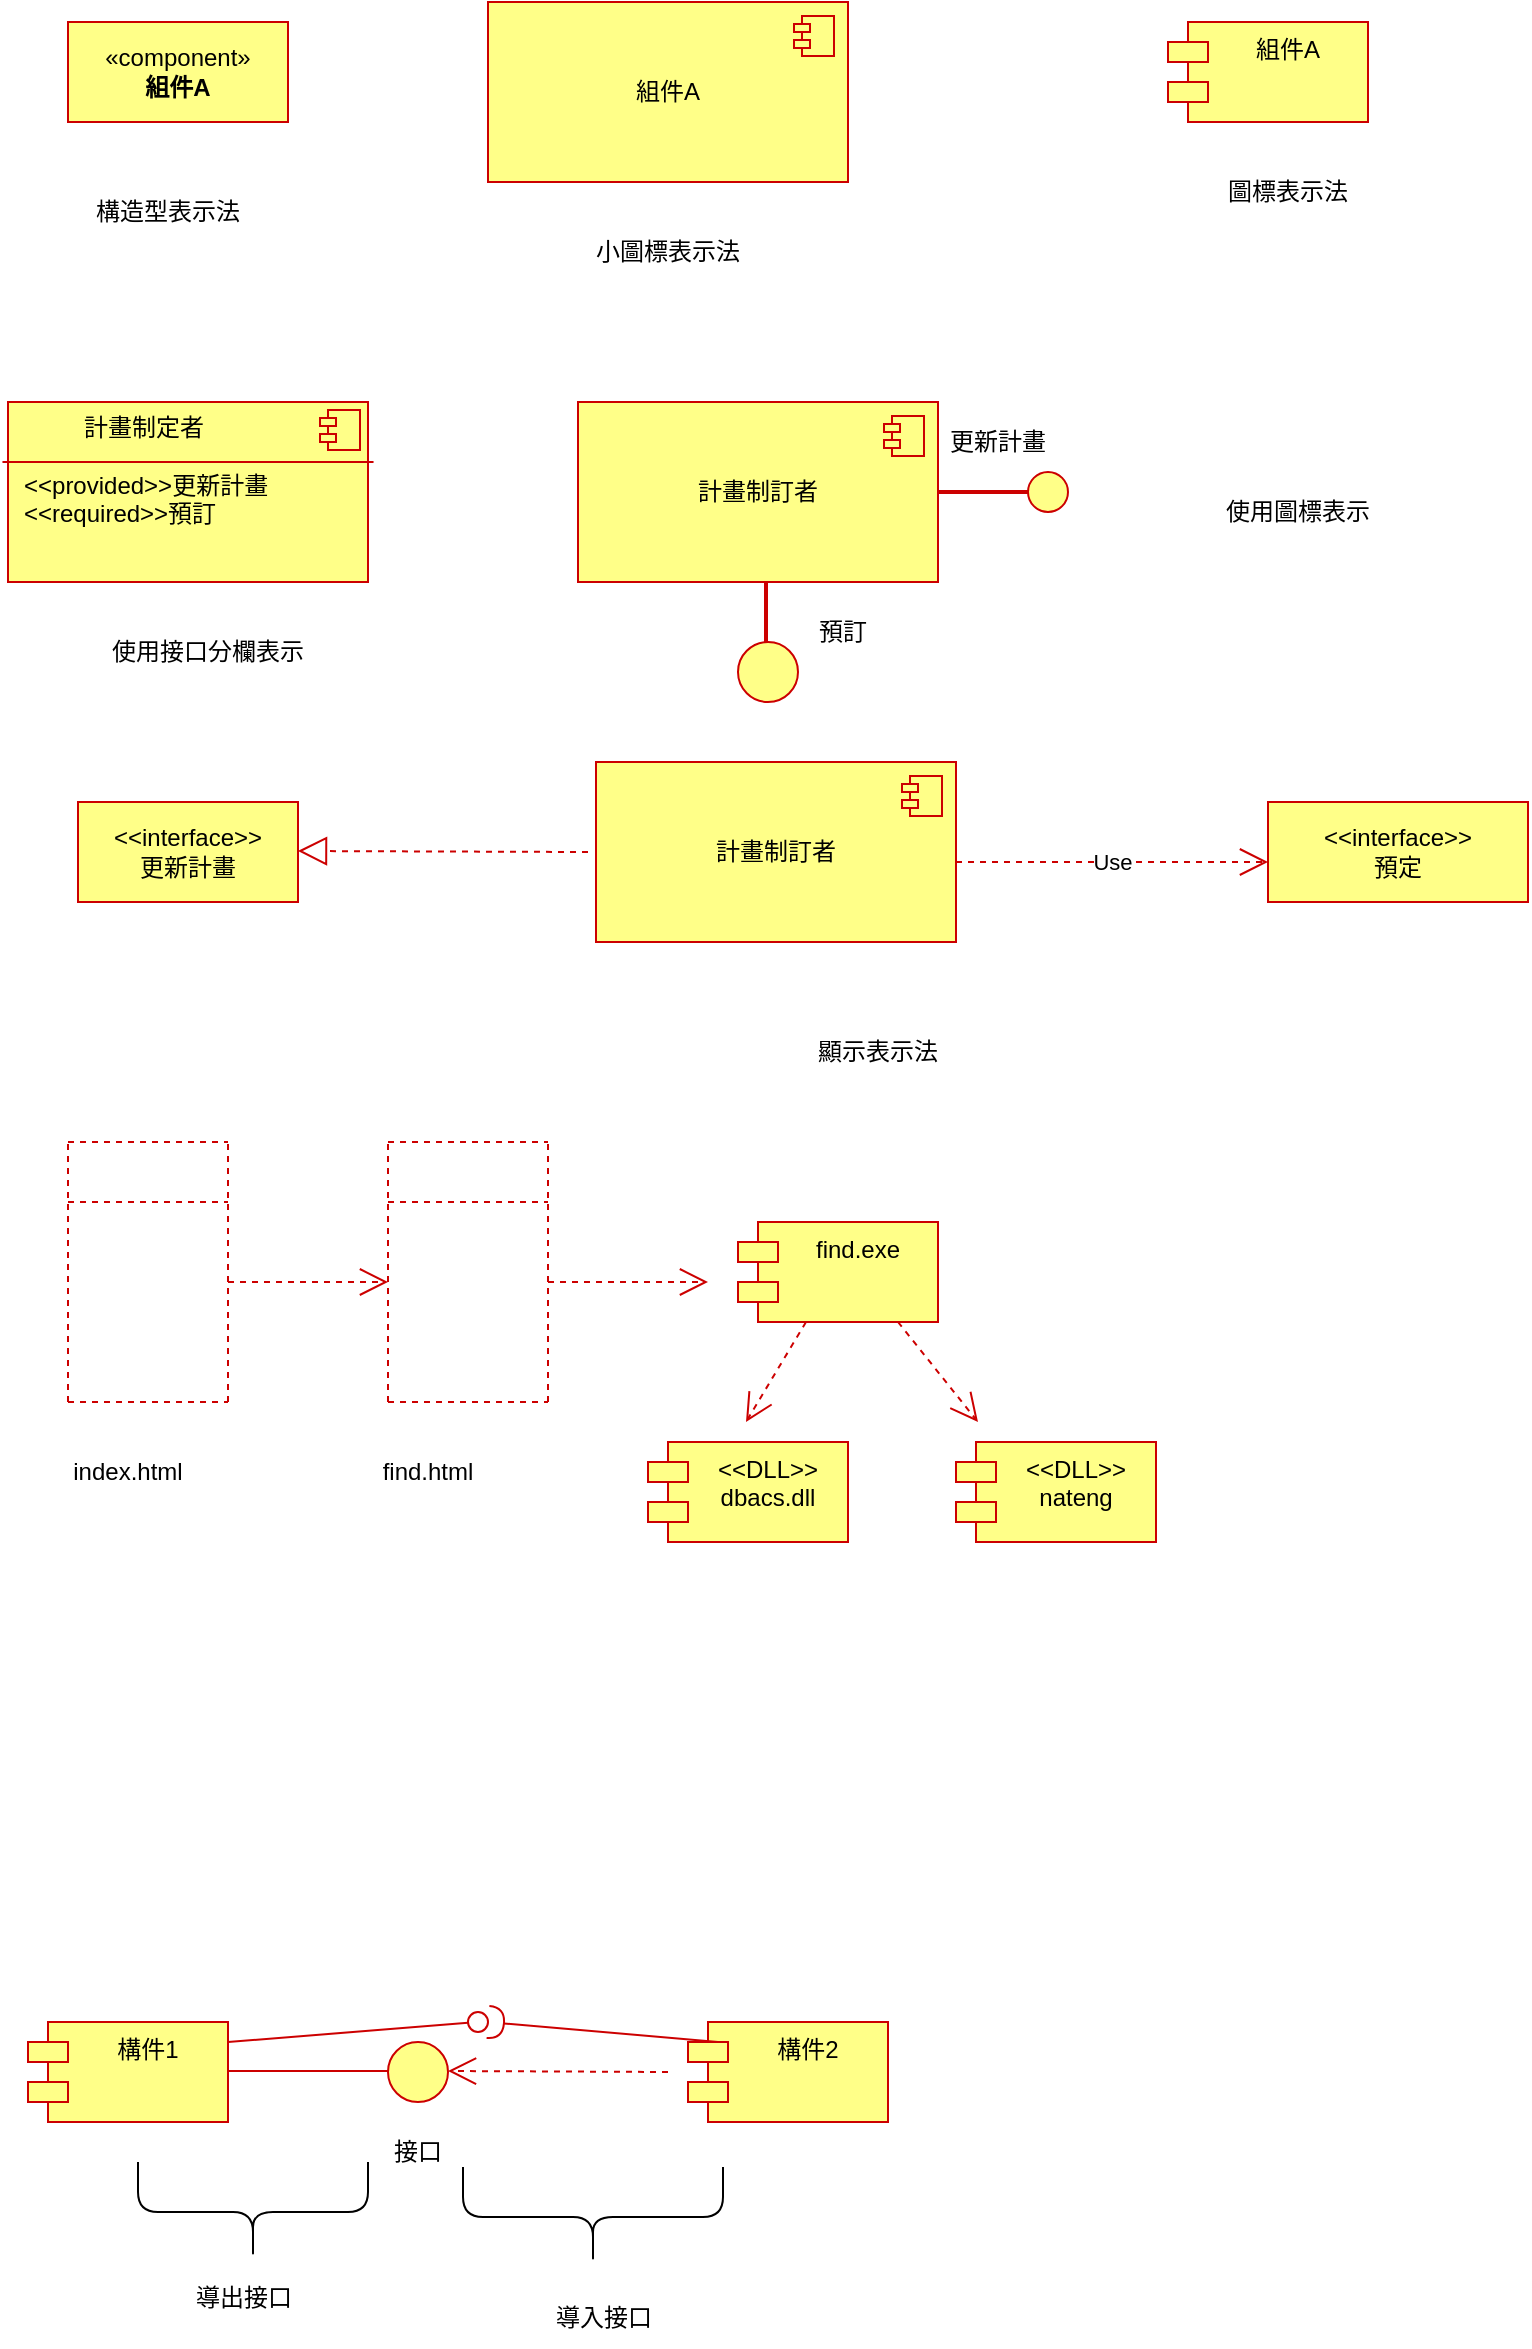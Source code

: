 <mxfile version="22.0.8" type="google">
  <diagram name="第 1 页" id="VZVAk1Lltt6fRRlPZfPC">
    <mxGraphModel grid="1" page="1" gridSize="10" guides="1" tooltips="1" connect="1" arrows="1" fold="1" pageScale="1" pageWidth="827" pageHeight="1169" math="0" shadow="0">
      <root>
        <mxCell id="0" />
        <mxCell id="1" parent="0" />
        <mxCell id="RNv-DdaXoX-mdjMm_Lzp-1" value="組件A" style="html=1;dropTarget=0;whiteSpace=wrap;fillColor=#ffff88;strokeColor=#CC0000;" vertex="1" parent="1">
          <mxGeometry x="270" y="10" width="180" height="90" as="geometry" />
        </mxCell>
        <mxCell id="RNv-DdaXoX-mdjMm_Lzp-2" value="" style="shape=module;jettyWidth=8;jettyHeight=4;fillColor=#ffff88;strokeColor=#CC0000;" vertex="1" parent="RNv-DdaXoX-mdjMm_Lzp-1">
          <mxGeometry x="1" width="20" height="20" relative="1" as="geometry">
            <mxPoint x="-27" y="7" as="offset" />
          </mxGeometry>
        </mxCell>
        <mxCell id="RNv-DdaXoX-mdjMm_Lzp-9" value="圖標表示法" style="text;html=1;strokeColor=none;fillColor=none;align=center;verticalAlign=middle;whiteSpace=wrap;rounded=0;" vertex="1" parent="1">
          <mxGeometry x="630" y="90" width="80" height="30" as="geometry" />
        </mxCell>
        <mxCell id="RNv-DdaXoX-mdjMm_Lzp-10" value="小圖標表示法" style="text;html=1;strokeColor=none;fillColor=none;align=center;verticalAlign=middle;whiteSpace=wrap;rounded=0;" vertex="1" parent="1">
          <mxGeometry x="315" y="120" width="90" height="30" as="geometry" />
        </mxCell>
        <mxCell id="RNv-DdaXoX-mdjMm_Lzp-12" value="«component»&lt;br&gt;&lt;b&gt;組件A&lt;/b&gt;" style="html=1;whiteSpace=wrap;fillColor=#ffff88;strokeColor=#CC0000;" vertex="1" parent="1">
          <mxGeometry x="60" y="20" width="110" height="50" as="geometry" />
        </mxCell>
        <mxCell id="RNv-DdaXoX-mdjMm_Lzp-16" value="組件A" style="shape=module;align=left;spacingLeft=20;align=center;verticalAlign=top;whiteSpace=wrap;html=1;fillColor=#ffff88;strokeColor=#CC0000;" vertex="1" parent="1">
          <mxGeometry x="610" y="20" width="100" height="50" as="geometry" />
        </mxCell>
        <mxCell id="RNv-DdaXoX-mdjMm_Lzp-20" value="計畫制訂者" style="html=1;dropTarget=0;whiteSpace=wrap;fillColor=#ffff88;strokeColor=#CC0000;" vertex="1" parent="1">
          <mxGeometry x="315" y="210" width="180" height="90" as="geometry" />
        </mxCell>
        <mxCell id="RNv-DdaXoX-mdjMm_Lzp-21" value="" style="shape=module;jettyWidth=8;jettyHeight=4;fillColor=#ffff88;strokeColor=#CC0000;" vertex="1" parent="RNv-DdaXoX-mdjMm_Lzp-20">
          <mxGeometry x="1" width="20" height="20" relative="1" as="geometry">
            <mxPoint x="-27" y="7" as="offset" />
          </mxGeometry>
        </mxCell>
        <mxCell id="RNv-DdaXoX-mdjMm_Lzp-22" value="" style="ellipse;whiteSpace=wrap;html=1;aspect=fixed;fillColor=#ffff88;strokeColor=#CC0000;" vertex="1" parent="1">
          <mxGeometry x="540" y="245" width="20" height="20" as="geometry" />
        </mxCell>
        <mxCell id="RNv-DdaXoX-mdjMm_Lzp-23" value="" style="line;strokeWidth=2;html=1;strokeColor=#CC0000;" vertex="1" parent="1">
          <mxGeometry x="495" y="250" width="45" height="10" as="geometry" />
        </mxCell>
        <mxCell id="RNv-DdaXoX-mdjMm_Lzp-26" value="&lt;p style=&quot;margin:0px;margin-top:6px;text-align:center;&quot;&gt;&lt;/p&gt;&lt;p style=&quot;margin:0px;margin-left:8px;&quot;&gt;&amp;nbsp; &amp;nbsp; &amp;nbsp; &amp;nbsp; &amp;nbsp;計畫制定者&lt;/p&gt;&lt;p style=&quot;margin:0px;margin-left:8px;&quot;&gt;&lt;br&gt;&lt;/p&gt;&lt;p style=&quot;margin:0px;margin-left:8px;&quot;&gt;&amp;lt;&amp;lt;provided&amp;gt;&amp;gt;更新計畫&lt;/p&gt;&lt;p style=&quot;margin:0px;margin-left:8px;&quot;&gt;&amp;lt;&amp;lt;required&amp;gt;&amp;gt;預訂&lt;/p&gt;&lt;p style=&quot;margin:0px;margin-left:8px;&quot;&gt;&lt;br&gt;&lt;/p&gt;" style="align=left;overflow=fill;html=1;dropTarget=0;whiteSpace=wrap;fillColor=#ffff88;strokeColor=#CC0000;" vertex="1" parent="1">
          <mxGeometry x="30" y="210" width="180" height="90" as="geometry" />
        </mxCell>
        <mxCell id="RNv-DdaXoX-mdjMm_Lzp-27" value="" style="shape=component;jettyWidth=8;jettyHeight=4;fillColor=#ffff88;strokeColor=#CC0000;" vertex="1" parent="RNv-DdaXoX-mdjMm_Lzp-26">
          <mxGeometry x="1" width="20" height="20" relative="1" as="geometry">
            <mxPoint x="-24" y="4" as="offset" />
          </mxGeometry>
        </mxCell>
        <mxCell id="RNv-DdaXoX-mdjMm_Lzp-30" value="" style="endArrow=none;html=1;rounded=0;strokeColor=#CC0000;" edge="1" parent="1">
          <mxGeometry relative="1" as="geometry">
            <mxPoint x="27.23" y="240" as="sourcePoint" />
            <mxPoint x="212.77" y="240" as="targetPoint" />
            <Array as="points">
              <mxPoint x="57.23" y="240" />
            </Array>
          </mxGeometry>
        </mxCell>
        <mxCell id="RNv-DdaXoX-mdjMm_Lzp-35" value="" style="ellipse;whiteSpace=wrap;html=1;aspect=fixed;fillColor=#ffff88;strokeColor=#CC0000;" vertex="1" parent="1">
          <mxGeometry x="395" y="330" width="30" height="30" as="geometry" />
        </mxCell>
        <mxCell id="RNv-DdaXoX-mdjMm_Lzp-42" value="" style="ellipse;whiteSpace=wrap;html=1;align=center;aspect=fixed;fillColor=none;strokeColor=none;resizable=0;perimeter=centerPerimeter;rotatable=0;allowArrows=0;points=[];outlineConnect=1;" vertex="1" parent="1">
          <mxGeometry x="405" y="200" width="10" height="10" as="geometry" />
        </mxCell>
        <mxCell id="RNv-DdaXoX-mdjMm_Lzp-51" value="" style="line;strokeWidth=2;direction=south;html=1;strokeColor=#CC0000;" vertex="1" parent="1">
          <mxGeometry x="404" y="300" width="10" height="30" as="geometry" />
        </mxCell>
        <mxCell id="RNv-DdaXoX-mdjMm_Lzp-53" value="更新計畫" style="text;html=1;strokeColor=none;fillColor=none;align=center;verticalAlign=middle;whiteSpace=wrap;rounded=0;" vertex="1" parent="1">
          <mxGeometry x="495" y="215" width="60" height="30" as="geometry" />
        </mxCell>
        <mxCell id="RNv-DdaXoX-mdjMm_Lzp-54" value="預訂" style="text;html=1;strokeColor=none;fillColor=none;align=center;verticalAlign=middle;whiteSpace=wrap;rounded=0;" vertex="1" parent="1">
          <mxGeometry x="420" y="310" width="55" height="30" as="geometry" />
        </mxCell>
        <mxCell id="RNv-DdaXoX-mdjMm_Lzp-56" value="計畫制訂者" style="html=1;dropTarget=0;whiteSpace=wrap;fillColor=#ffff88;strokeColor=#CC0000;" vertex="1" parent="1">
          <mxGeometry x="324" y="390" width="180" height="90" as="geometry" />
        </mxCell>
        <mxCell id="RNv-DdaXoX-mdjMm_Lzp-57" value="" style="shape=module;jettyWidth=8;jettyHeight=4;fillColor=#ffff88;strokeColor=#CC0000;" vertex="1" parent="RNv-DdaXoX-mdjMm_Lzp-56">
          <mxGeometry x="1" width="20" height="20" relative="1" as="geometry">
            <mxPoint x="-27" y="7" as="offset" />
          </mxGeometry>
        </mxCell>
        <mxCell id="RNv-DdaXoX-mdjMm_Lzp-58" value="&amp;lt;&amp;lt;interface&amp;gt;&amp;gt;&lt;br&gt;更新計畫" style="html=1;whiteSpace=wrap;fillColor=#ffff88;strokeColor=#CC0000;" vertex="1" parent="1">
          <mxGeometry x="65" y="410" width="110" height="50" as="geometry" />
        </mxCell>
        <mxCell id="RNv-DdaXoX-mdjMm_Lzp-59" value="&amp;lt;&amp;lt;interface&amp;gt;&amp;gt;&lt;br&gt;預定" style="html=1;whiteSpace=wrap;fillColor=#ffff88;strokeColor=#CC0000;" vertex="1" parent="1">
          <mxGeometry x="660" y="410" width="130" height="50" as="geometry" />
        </mxCell>
        <mxCell id="RNv-DdaXoX-mdjMm_Lzp-60" value="" style="endArrow=block;dashed=1;endFill=0;endSize=12;html=1;rounded=0;strokeColor=#CC0000;" edge="1" parent="1">
          <mxGeometry width="160" relative="1" as="geometry">
            <mxPoint x="320" y="435" as="sourcePoint" />
            <mxPoint x="175" y="434.5" as="targetPoint" />
          </mxGeometry>
        </mxCell>
        <mxCell id="RNv-DdaXoX-mdjMm_Lzp-62" value="Use" style="endArrow=open;endSize=12;dashed=1;html=1;rounded=0;strokeColor=#CC0000;" edge="1" parent="1">
          <mxGeometry width="160" relative="1" as="geometry">
            <mxPoint x="504" y="440" as="sourcePoint" />
            <mxPoint x="660" y="440" as="targetPoint" />
          </mxGeometry>
        </mxCell>
        <mxCell id="RNv-DdaXoX-mdjMm_Lzp-63" value="使用接口分欄表示" style="text;html=1;strokeColor=none;fillColor=none;align=center;verticalAlign=middle;whiteSpace=wrap;rounded=0;" vertex="1" parent="1">
          <mxGeometry x="80" y="320" width="100" height="30" as="geometry" />
        </mxCell>
        <mxCell id="RNv-DdaXoX-mdjMm_Lzp-64" value="構造型表示法" style="text;html=1;strokeColor=none;fillColor=none;align=center;verticalAlign=middle;whiteSpace=wrap;rounded=0;" vertex="1" parent="1">
          <mxGeometry x="65" y="100" width="90" height="30" as="geometry" />
        </mxCell>
        <mxCell id="RNv-DdaXoX-mdjMm_Lzp-65" value="使用圖標表示" style="text;html=1;strokeColor=none;fillColor=none;align=center;verticalAlign=middle;whiteSpace=wrap;rounded=0;" vertex="1" parent="1">
          <mxGeometry x="630" y="250" width="90" height="30" as="geometry" />
        </mxCell>
        <mxCell id="RNv-DdaXoX-mdjMm_Lzp-66" value="顯示表示法" style="text;html=1;strokeColor=none;fillColor=none;align=center;verticalAlign=middle;whiteSpace=wrap;rounded=0;" vertex="1" parent="1">
          <mxGeometry x="425" y="520" width="80" height="30" as="geometry" />
        </mxCell>
        <mxCell id="RNv-DdaXoX-mdjMm_Lzp-69" value="" style="endArrow=none;dashed=1;html=1;rounded=0;strokeColor=#CC0000;" edge="1" parent="1">
          <mxGeometry width="50" height="50" relative="1" as="geometry">
            <mxPoint x="60" y="580" as="sourcePoint" />
            <mxPoint x="140" y="580" as="targetPoint" />
          </mxGeometry>
        </mxCell>
        <mxCell id="RNv-DdaXoX-mdjMm_Lzp-71" value="" style="endArrow=none;dashed=1;html=1;rounded=0;strokeColor=#CC0000;" edge="1" parent="1">
          <mxGeometry width="50" height="50" relative="1" as="geometry">
            <mxPoint x="60" y="710" as="sourcePoint" />
            <mxPoint x="60" y="580" as="targetPoint" />
          </mxGeometry>
        </mxCell>
        <mxCell id="RNv-DdaXoX-mdjMm_Lzp-72" value="" style="endArrow=none;dashed=1;html=1;rounded=0;strokeColor=#CC0000;" edge="1" parent="1">
          <mxGeometry width="50" height="50" relative="1" as="geometry">
            <mxPoint x="140" y="710" as="sourcePoint" />
            <mxPoint x="140" y="580" as="targetPoint" />
          </mxGeometry>
        </mxCell>
        <mxCell id="RNv-DdaXoX-mdjMm_Lzp-73" value="" style="endArrow=none;dashed=1;html=1;rounded=0;strokeColor=#CC0000;" edge="1" parent="1">
          <mxGeometry width="50" height="50" relative="1" as="geometry">
            <mxPoint x="60" y="710" as="sourcePoint" />
            <mxPoint x="140" y="710" as="targetPoint" />
          </mxGeometry>
        </mxCell>
        <mxCell id="RNv-DdaXoX-mdjMm_Lzp-74" value="" style="endArrow=none;dashed=1;html=1;rounded=0;strokeColor=#CC0000;" edge="1" parent="1">
          <mxGeometry width="50" height="50" relative="1" as="geometry">
            <mxPoint x="60" y="610" as="sourcePoint" />
            <mxPoint x="140" y="610" as="targetPoint" />
          </mxGeometry>
        </mxCell>
        <mxCell id="RNv-DdaXoX-mdjMm_Lzp-75" value="" style="endArrow=none;dashed=1;html=1;rounded=0;strokeColor=#CC0000;" edge="1" parent="1">
          <mxGeometry width="50" height="50" relative="1" as="geometry">
            <mxPoint x="220" y="580" as="sourcePoint" />
            <mxPoint x="300" y="580" as="targetPoint" />
          </mxGeometry>
        </mxCell>
        <mxCell id="RNv-DdaXoX-mdjMm_Lzp-76" value="" style="endArrow=none;dashed=1;html=1;rounded=0;strokeColor=#CC0000;" edge="1" parent="1">
          <mxGeometry width="50" height="50" relative="1" as="geometry">
            <mxPoint x="220" y="710" as="sourcePoint" />
            <mxPoint x="220" y="580" as="targetPoint" />
          </mxGeometry>
        </mxCell>
        <mxCell id="RNv-DdaXoX-mdjMm_Lzp-77" value="" style="endArrow=none;dashed=1;html=1;rounded=0;strokeColor=#CC0000;" edge="1" parent="1">
          <mxGeometry width="50" height="50" relative="1" as="geometry">
            <mxPoint x="300" y="710" as="sourcePoint" />
            <mxPoint x="300" y="580" as="targetPoint" />
          </mxGeometry>
        </mxCell>
        <mxCell id="RNv-DdaXoX-mdjMm_Lzp-78" value="" style="endArrow=none;dashed=1;html=1;rounded=0;strokeColor=#CC0000;" edge="1" parent="1">
          <mxGeometry width="50" height="50" relative="1" as="geometry">
            <mxPoint x="220" y="710" as="sourcePoint" />
            <mxPoint x="300" y="710" as="targetPoint" />
          </mxGeometry>
        </mxCell>
        <mxCell id="RNv-DdaXoX-mdjMm_Lzp-79" value="" style="endArrow=none;dashed=1;html=1;rounded=0;strokeColor=#CC0000;" edge="1" parent="1">
          <mxGeometry width="50" height="50" relative="1" as="geometry">
            <mxPoint x="220" y="610" as="sourcePoint" />
            <mxPoint x="300" y="610" as="targetPoint" />
          </mxGeometry>
        </mxCell>
        <mxCell id="RNv-DdaXoX-mdjMm_Lzp-80" value="find.exe" style="shape=module;align=left;spacingLeft=20;align=center;verticalAlign=top;whiteSpace=wrap;html=1;fillColor=#ffff88;strokeColor=#CC0000;" vertex="1" parent="1">
          <mxGeometry x="395" y="620" width="100" height="50" as="geometry" />
        </mxCell>
        <mxCell id="RNv-DdaXoX-mdjMm_Lzp-81" value="&amp;lt;&amp;lt;DLL&amp;gt;&amp;gt;&lt;br&gt;dbacs.dll" style="shape=module;align=left;spacingLeft=20;align=center;verticalAlign=top;whiteSpace=wrap;html=1;fillColor=#ffff88;strokeColor=#CC0000;" vertex="1" parent="1">
          <mxGeometry x="350" y="730" width="100" height="50" as="geometry" />
        </mxCell>
        <mxCell id="RNv-DdaXoX-mdjMm_Lzp-82" value="&amp;lt;&amp;lt;DLL&amp;gt;&amp;gt;&lt;br&gt;nateng" style="shape=module;align=left;spacingLeft=20;align=center;verticalAlign=top;whiteSpace=wrap;html=1;fillColor=#ffff88;strokeColor=#CC0000;" vertex="1" parent="1">
          <mxGeometry x="504" y="730" width="100" height="50" as="geometry" />
        </mxCell>
        <mxCell id="RNv-DdaXoX-mdjMm_Lzp-83" value="" style="endArrow=open;endSize=12;dashed=1;html=1;rounded=0;strokeColor=#CC0000;" edge="1" parent="1">
          <mxGeometry width="160" relative="1" as="geometry">
            <mxPoint x="140" y="650" as="sourcePoint" />
            <mxPoint x="220" y="650" as="targetPoint" />
          </mxGeometry>
        </mxCell>
        <mxCell id="RNv-DdaXoX-mdjMm_Lzp-85" value="" style="endArrow=open;endSize=12;dashed=1;html=1;rounded=0;strokeColor=#CC0000;" edge="1" parent="1">
          <mxGeometry width="160" relative="1" as="geometry">
            <mxPoint x="300" y="650" as="sourcePoint" />
            <mxPoint x="380" y="650" as="targetPoint" />
          </mxGeometry>
        </mxCell>
        <mxCell id="RNv-DdaXoX-mdjMm_Lzp-86" value="" style="endArrow=open;endSize=12;dashed=1;html=1;rounded=0;strokeColor=#CC0000;" edge="1" parent="1">
          <mxGeometry width="160" relative="1" as="geometry">
            <mxPoint x="429" y="670" as="sourcePoint" />
            <mxPoint x="399" y="720" as="targetPoint" />
            <Array as="points">
              <mxPoint x="429" y="670" />
            </Array>
          </mxGeometry>
        </mxCell>
        <mxCell id="RNv-DdaXoX-mdjMm_Lzp-87" value="" style="endArrow=open;endSize=12;dashed=1;html=1;rounded=0;strokeColor=#CC0000;" edge="1" parent="1">
          <mxGeometry width="160" relative="1" as="geometry">
            <mxPoint x="475" y="670" as="sourcePoint" />
            <mxPoint x="515" y="720" as="targetPoint" />
            <Array as="points">
              <mxPoint x="475" y="670" />
            </Array>
          </mxGeometry>
        </mxCell>
        <mxCell id="RNv-DdaXoX-mdjMm_Lzp-88" value="index.html" style="text;html=1;strokeColor=none;fillColor=none;align=center;verticalAlign=middle;whiteSpace=wrap;rounded=0;" vertex="1" parent="1">
          <mxGeometry x="60" y="730" width="60" height="30" as="geometry" />
        </mxCell>
        <mxCell id="RNv-DdaXoX-mdjMm_Lzp-89" value="find.html" style="text;html=1;strokeColor=none;fillColor=none;align=center;verticalAlign=middle;whiteSpace=wrap;rounded=0;" vertex="1" parent="1">
          <mxGeometry x="210" y="730" width="60" height="30" as="geometry" />
        </mxCell>
        <mxCell id="RNv-DdaXoX-mdjMm_Lzp-90" value="構件1" style="shape=module;align=left;spacingLeft=20;align=center;verticalAlign=top;whiteSpace=wrap;html=1;fillColor=#ffff88;strokeColor=#CC0000;" vertex="1" parent="1">
          <mxGeometry x="40" y="1020" width="100" height="50" as="geometry" />
        </mxCell>
        <mxCell id="RNv-DdaXoX-mdjMm_Lzp-91" value="" style="endArrow=none;html=1;rounded=0;strokeColor=#CC0000;" edge="1" parent="1">
          <mxGeometry width="50" height="50" relative="1" as="geometry">
            <mxPoint x="140" y="1044.5" as="sourcePoint" />
            <mxPoint x="220" y="1044.5" as="targetPoint" />
            <Array as="points">
              <mxPoint x="170" y="1044.5" />
            </Array>
          </mxGeometry>
        </mxCell>
        <mxCell id="RNv-DdaXoX-mdjMm_Lzp-92" value="" style="ellipse;whiteSpace=wrap;html=1;aspect=fixed;fillColor=#ffff88;strokeColor=#CC0000;" vertex="1" parent="1">
          <mxGeometry x="220" y="1030" width="30" height="30" as="geometry" />
        </mxCell>
        <mxCell id="RNv-DdaXoX-mdjMm_Lzp-93" value="構件2" style="shape=module;align=left;spacingLeft=20;align=center;verticalAlign=top;whiteSpace=wrap;html=1;fillColor=#ffff88;strokeColor=#CC0000;" vertex="1" parent="1">
          <mxGeometry x="370" y="1020" width="100" height="50" as="geometry" />
        </mxCell>
        <mxCell id="RNv-DdaXoX-mdjMm_Lzp-94" value="" style="endArrow=open;endSize=12;dashed=1;html=1;rounded=0;strokeColor=#CC0000;" edge="1" parent="1">
          <mxGeometry width="160" relative="1" as="geometry">
            <mxPoint x="360" y="1045" as="sourcePoint" />
            <mxPoint x="250" y="1044.5" as="targetPoint" />
          </mxGeometry>
        </mxCell>
        <mxCell id="RNv-DdaXoX-mdjMm_Lzp-98" value="" style="rounded=0;orthogonalLoop=1;jettySize=auto;html=1;endArrow=oval;endFill=0;sketch=0;sourcePerimeterSpacing=0;targetPerimeterSpacing=0;endSize=10;" edge="1" parent="1" target="RNv-DdaXoX-mdjMm_Lzp-97">
          <mxGeometry relative="1" as="geometry">
            <mxPoint x="390" y="1105" as="sourcePoint" />
            <mxPoint x="420" y="1110" as="targetPoint" />
          </mxGeometry>
        </mxCell>
        <mxCell id="RNv-DdaXoX-mdjMm_Lzp-97" value="" style="ellipse;whiteSpace=wrap;html=1;align=center;aspect=fixed;fillColor=none;strokeColor=none;resizable=0;perimeter=centerPerimeter;rotatable=0;allowArrows=0;points=[];outlineConnect=1;" vertex="1" parent="1">
          <mxGeometry x="385" y="1100" width="10" height="10" as="geometry" />
        </mxCell>
        <mxCell id="RNv-DdaXoX-mdjMm_Lzp-99" value="" style="rounded=0;orthogonalLoop=1;jettySize=auto;html=1;endArrow=halfCircle;endFill=0;endSize=6;strokeWidth=1;sketch=0;exitX=0;exitY=0;exitDx=0;exitDy=15;exitPerimeter=0;strokeColor=#CC0000;" edge="1" parent="1">
          <mxGeometry relative="1" as="geometry">
            <mxPoint x="385" y="1030" as="sourcePoint" />
            <mxPoint x="270" y="1020" as="targetPoint" />
          </mxGeometry>
        </mxCell>
        <mxCell id="RNv-DdaXoX-mdjMm_Lzp-100" value="" style="rounded=0;orthogonalLoop=1;jettySize=auto;html=1;endArrow=oval;endFill=0;sketch=0;sourcePerimeterSpacing=0;targetPerimeterSpacing=0;endSize=10;exitX=1;exitY=0.25;exitDx=0;exitDy=0;entryX=0.2;entryY=0.1;entryDx=0;entryDy=0;entryPerimeter=0;strokeColor=#CC0000;" edge="1" parent="1" target="RNv-DdaXoX-mdjMm_Lzp-101">
          <mxGeometry relative="1" as="geometry">
            <mxPoint x="140" y="1030" as="sourcePoint" />
            <mxPoint x="250" y="1020" as="targetPoint" />
          </mxGeometry>
        </mxCell>
        <mxCell id="RNv-DdaXoX-mdjMm_Lzp-101" value="" style="ellipse;whiteSpace=wrap;html=1;align=center;aspect=fixed;fillColor=none;strokeColor=none;resizable=0;perimeter=centerPerimeter;rotatable=0;allowArrows=0;points=[];outlineConnect=1;" vertex="1" parent="1">
          <mxGeometry x="260" y="1015" width="10" height="10" as="geometry" />
        </mxCell>
        <mxCell id="RNv-DdaXoX-mdjMm_Lzp-102" value="" style="shape=curlyBracket;whiteSpace=wrap;html=1;rounded=1;labelPosition=left;verticalLabelPosition=middle;align=right;verticalAlign=middle;rotation=-90;" vertex="1" parent="1">
          <mxGeometry x="127.5" y="1057.5" width="50" height="115" as="geometry" />
        </mxCell>
        <mxCell id="RNv-DdaXoX-mdjMm_Lzp-103" value="" style="shape=curlyBracket;whiteSpace=wrap;html=1;rounded=1;labelPosition=left;verticalLabelPosition=middle;align=right;verticalAlign=middle;rotation=-90;" vertex="1" parent="1">
          <mxGeometry x="297.5" y="1052.5" width="50" height="130" as="geometry" />
        </mxCell>
        <mxCell id="RNv-DdaXoX-mdjMm_Lzp-104" value="接口" style="text;html=1;strokeColor=none;fillColor=none;align=center;verticalAlign=middle;whiteSpace=wrap;rounded=0;" vertex="1" parent="1">
          <mxGeometry x="205" y="1070" width="60" height="30" as="geometry" />
        </mxCell>
        <mxCell id="RNv-DdaXoX-mdjMm_Lzp-105" value="導出接口" style="text;html=1;strokeColor=none;fillColor=none;align=center;verticalAlign=middle;whiteSpace=wrap;rounded=0;" vertex="1" parent="1">
          <mxGeometry x="117.5" y="1142.5" width="60" height="30" as="geometry" />
        </mxCell>
        <mxCell id="RNv-DdaXoX-mdjMm_Lzp-106" value="導入接口" style="text;html=1;strokeColor=none;fillColor=none;align=center;verticalAlign=middle;whiteSpace=wrap;rounded=0;" vertex="1" parent="1">
          <mxGeometry x="297.5" y="1152.5" width="60" height="30" as="geometry" />
        </mxCell>
      </root>
    </mxGraphModel>
  </diagram>
</mxfile>
